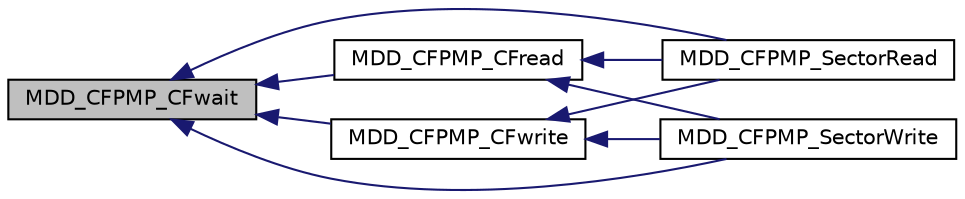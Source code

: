 digraph "MDD_CFPMP_CFwait"
{
  edge [fontname="Helvetica",fontsize="10",labelfontname="Helvetica",labelfontsize="10"];
  node [fontname="Helvetica",fontsize="10",shape=record];
  rankdir="LR";
  Node1 [label="MDD_CFPMP_CFwait",height=0.2,width=0.4,color="black", fillcolor="grey75", style="filled", fontcolor="black"];
  Node1 -> Node2 [dir="back",color="midnightblue",fontsize="10",style="solid",fontname="Helvetica"];
  Node2 [label="MDD_CFPMP_CFread",height=0.2,width=0.4,color="black", fillcolor="white", style="filled",URL="$_c_f-_p_m_p_8c.html#a4027bb98ca68baf83d47a23636046ee5"];
  Node2 -> Node3 [dir="back",color="midnightblue",fontsize="10",style="solid",fontname="Helvetica"];
  Node3 [label="MDD_CFPMP_SectorRead",height=0.2,width=0.4,color="black", fillcolor="white", style="filled",URL="$_c_f-_p_m_p_8c.html#a7f142f5717ca2b665446d916c9be2d8b"];
  Node2 -> Node4 [dir="back",color="midnightblue",fontsize="10",style="solid",fontname="Helvetica"];
  Node4 [label="MDD_CFPMP_SectorWrite",height=0.2,width=0.4,color="black", fillcolor="white", style="filled",URL="$_c_f-_p_m_p_8c.html#af7a92782e234204c924e54191ab18a64"];
  Node1 -> Node5 [dir="back",color="midnightblue",fontsize="10",style="solid",fontname="Helvetica"];
  Node5 [label="MDD_CFPMP_CFwrite",height=0.2,width=0.4,color="black", fillcolor="white", style="filled",URL="$_c_f-_p_m_p_8c.html#a767298e05fe030bd0caac51b1718c1d7"];
  Node5 -> Node3 [dir="back",color="midnightblue",fontsize="10",style="solid",fontname="Helvetica"];
  Node5 -> Node4 [dir="back",color="midnightblue",fontsize="10",style="solid",fontname="Helvetica"];
  Node1 -> Node3 [dir="back",color="midnightblue",fontsize="10",style="solid",fontname="Helvetica"];
  Node1 -> Node4 [dir="back",color="midnightblue",fontsize="10",style="solid",fontname="Helvetica"];
}
